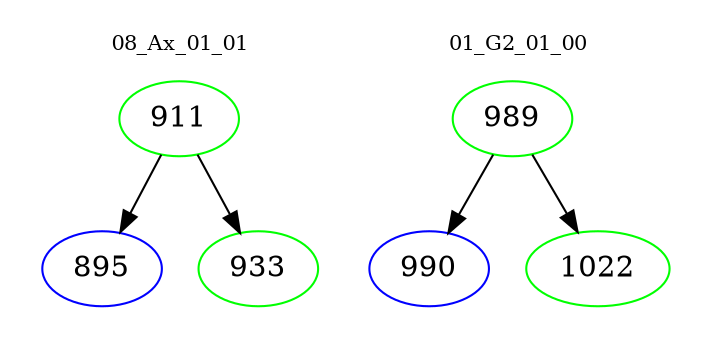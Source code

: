 digraph{
subgraph cluster_0 {
color = white
label = "08_Ax_01_01";
fontsize=10;
T0_911 [label="911", color="green"]
T0_911 -> T0_895 [color="black"]
T0_895 [label="895", color="blue"]
T0_911 -> T0_933 [color="black"]
T0_933 [label="933", color="green"]
}
subgraph cluster_1 {
color = white
label = "01_G2_01_00";
fontsize=10;
T1_989 [label="989", color="green"]
T1_989 -> T1_990 [color="black"]
T1_990 [label="990", color="blue"]
T1_989 -> T1_1022 [color="black"]
T1_1022 [label="1022", color="green"]
}
}
